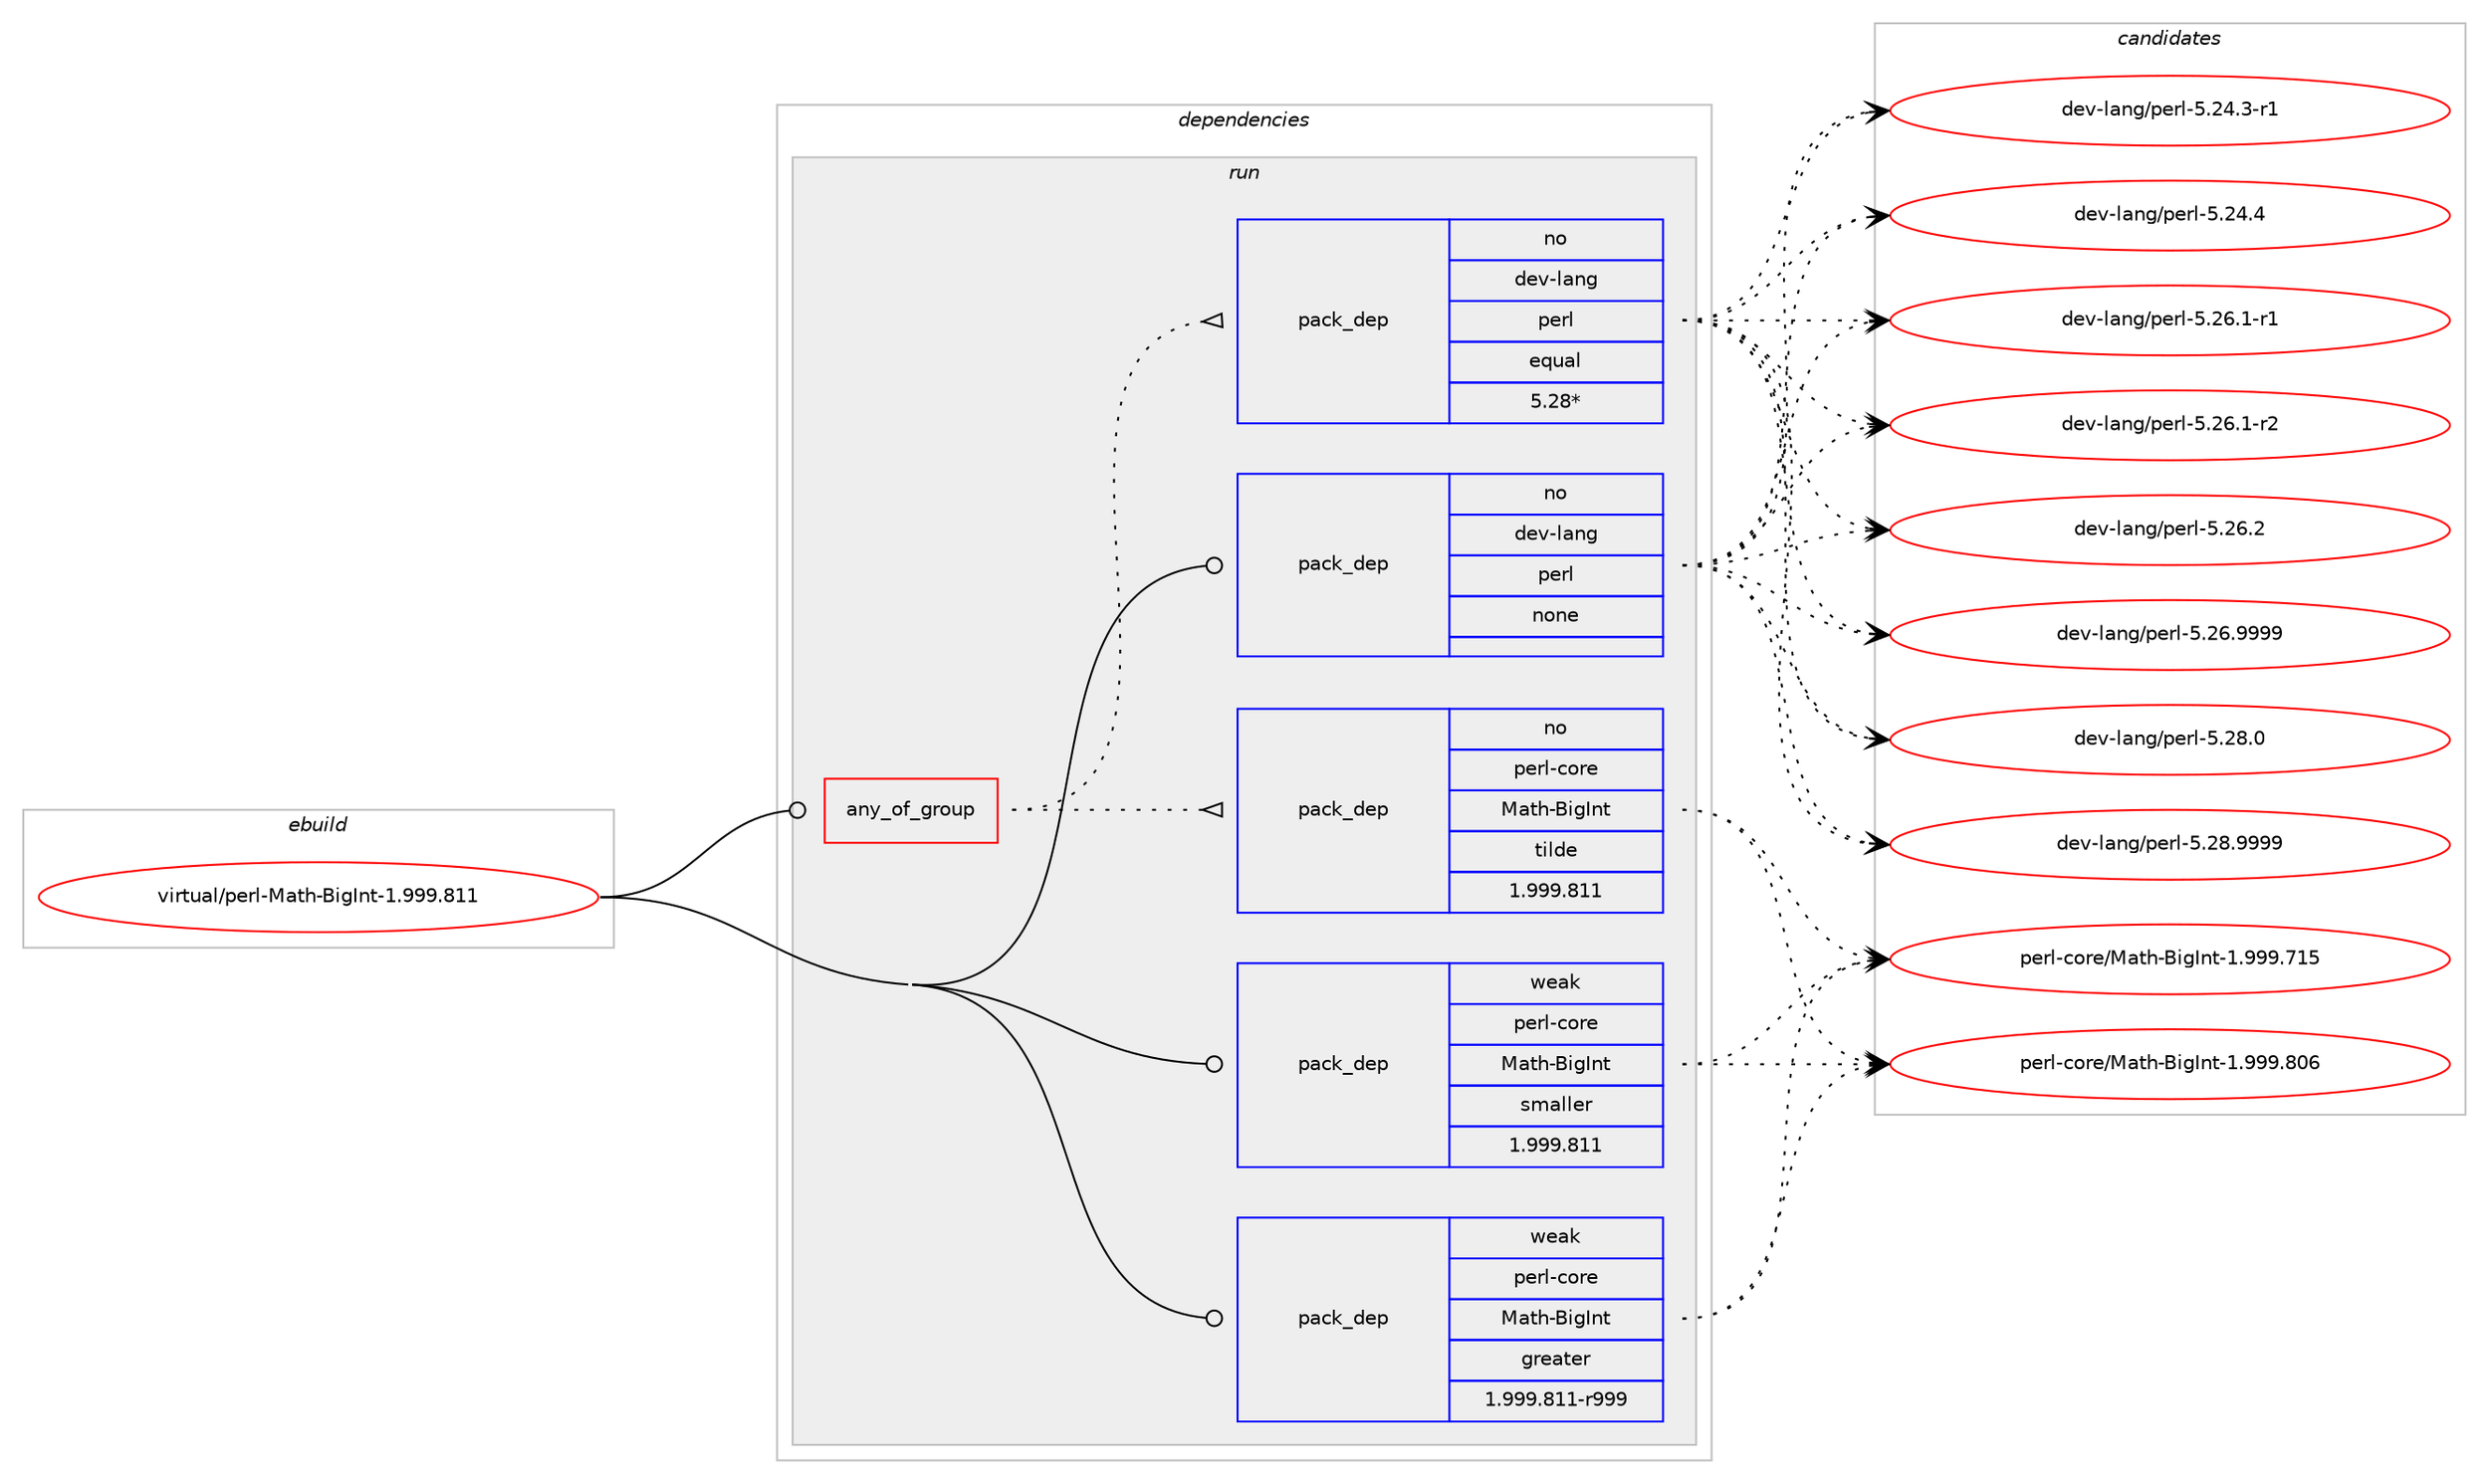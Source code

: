 digraph prolog {

# *************
# Graph options
# *************

newrank=true;
concentrate=true;
compound=true;
graph [rankdir=LR,fontname=Helvetica,fontsize=10,ranksep=1.5];#, ranksep=2.5, nodesep=0.2];
edge  [arrowhead=vee];
node  [fontname=Helvetica,fontsize=10];

# **********
# The ebuild
# **********

subgraph cluster_leftcol {
color=gray;
rank=same;
label=<<i>ebuild</i>>;
id [label="virtual/perl-Math-BigInt-1.999.811", color=red, width=4, href="../virtual/perl-Math-BigInt-1.999.811.svg"];
}

# ****************
# The dependencies
# ****************

subgraph cluster_midcol {
color=gray;
label=<<i>dependencies</i>>;
subgraph cluster_compile {
fillcolor="#eeeeee";
style=filled;
label=<<i>compile</i>>;
}
subgraph cluster_compileandrun {
fillcolor="#eeeeee";
style=filled;
label=<<i>compile and run</i>>;
}
subgraph cluster_run {
fillcolor="#eeeeee";
style=filled;
label=<<i>run</i>>;
subgraph any83 {
dependency1834 [label=<<TABLE BORDER="0" CELLBORDER="1" CELLSPACING="0" CELLPADDING="4"><TR><TD CELLPADDING="10">any_of_group</TD></TR></TABLE>>, shape=none, color=red];subgraph pack1456 {
dependency1835 [label=<<TABLE BORDER="0" CELLBORDER="1" CELLSPACING="0" CELLPADDING="4" WIDTH="220"><TR><TD ROWSPAN="6" CELLPADDING="30">pack_dep</TD></TR><TR><TD WIDTH="110">no</TD></TR><TR><TD>dev-lang</TD></TR><TR><TD>perl</TD></TR><TR><TD>equal</TD></TR><TR><TD>5.28*</TD></TR></TABLE>>, shape=none, color=blue];
}
dependency1834:e -> dependency1835:w [weight=20,style="dotted",arrowhead="oinv"];
subgraph pack1457 {
dependency1836 [label=<<TABLE BORDER="0" CELLBORDER="1" CELLSPACING="0" CELLPADDING="4" WIDTH="220"><TR><TD ROWSPAN="6" CELLPADDING="30">pack_dep</TD></TR><TR><TD WIDTH="110">no</TD></TR><TR><TD>perl-core</TD></TR><TR><TD>Math-BigInt</TD></TR><TR><TD>tilde</TD></TR><TR><TD>1.999.811</TD></TR></TABLE>>, shape=none, color=blue];
}
dependency1834:e -> dependency1836:w [weight=20,style="dotted",arrowhead="oinv"];
}
id:e -> dependency1834:w [weight=20,style="solid",arrowhead="odot"];
subgraph pack1458 {
dependency1837 [label=<<TABLE BORDER="0" CELLBORDER="1" CELLSPACING="0" CELLPADDING="4" WIDTH="220"><TR><TD ROWSPAN="6" CELLPADDING="30">pack_dep</TD></TR><TR><TD WIDTH="110">no</TD></TR><TR><TD>dev-lang</TD></TR><TR><TD>perl</TD></TR><TR><TD>none</TD></TR><TR><TD></TD></TR></TABLE>>, shape=none, color=blue];
}
id:e -> dependency1837:w [weight=20,style="solid",arrowhead="odot"];
subgraph pack1459 {
dependency1838 [label=<<TABLE BORDER="0" CELLBORDER="1" CELLSPACING="0" CELLPADDING="4" WIDTH="220"><TR><TD ROWSPAN="6" CELLPADDING="30">pack_dep</TD></TR><TR><TD WIDTH="110">weak</TD></TR><TR><TD>perl-core</TD></TR><TR><TD>Math-BigInt</TD></TR><TR><TD>greater</TD></TR><TR><TD>1.999.811-r999</TD></TR></TABLE>>, shape=none, color=blue];
}
id:e -> dependency1838:w [weight=20,style="solid",arrowhead="odot"];
subgraph pack1460 {
dependency1839 [label=<<TABLE BORDER="0" CELLBORDER="1" CELLSPACING="0" CELLPADDING="4" WIDTH="220"><TR><TD ROWSPAN="6" CELLPADDING="30">pack_dep</TD></TR><TR><TD WIDTH="110">weak</TD></TR><TR><TD>perl-core</TD></TR><TR><TD>Math-BigInt</TD></TR><TR><TD>smaller</TD></TR><TR><TD>1.999.811</TD></TR></TABLE>>, shape=none, color=blue];
}
id:e -> dependency1839:w [weight=20,style="solid",arrowhead="odot"];
}
}

# **************
# The candidates
# **************

subgraph cluster_choices {
rank=same;
color=gray;
label=<<i>candidates</i>>;

subgraph choice1456 {
color=black;
nodesep=1;
choice100101118451089711010347112101114108455346505246514511449 [label="dev-lang/perl-5.24.3-r1", color=red, width=4,href="../dev-lang/perl-5.24.3-r1.svg"];
choice10010111845108971101034711210111410845534650524652 [label="dev-lang/perl-5.24.4", color=red, width=4,href="../dev-lang/perl-5.24.4.svg"];
choice100101118451089711010347112101114108455346505446494511449 [label="dev-lang/perl-5.26.1-r1", color=red, width=4,href="../dev-lang/perl-5.26.1-r1.svg"];
choice100101118451089711010347112101114108455346505446494511450 [label="dev-lang/perl-5.26.1-r2", color=red, width=4,href="../dev-lang/perl-5.26.1-r2.svg"];
choice10010111845108971101034711210111410845534650544650 [label="dev-lang/perl-5.26.2", color=red, width=4,href="../dev-lang/perl-5.26.2.svg"];
choice10010111845108971101034711210111410845534650544657575757 [label="dev-lang/perl-5.26.9999", color=red, width=4,href="../dev-lang/perl-5.26.9999.svg"];
choice10010111845108971101034711210111410845534650564648 [label="dev-lang/perl-5.28.0", color=red, width=4,href="../dev-lang/perl-5.28.0.svg"];
choice10010111845108971101034711210111410845534650564657575757 [label="dev-lang/perl-5.28.9999", color=red, width=4,href="../dev-lang/perl-5.28.9999.svg"];
dependency1835:e -> choice100101118451089711010347112101114108455346505246514511449:w [style=dotted,weight="100"];
dependency1835:e -> choice10010111845108971101034711210111410845534650524652:w [style=dotted,weight="100"];
dependency1835:e -> choice100101118451089711010347112101114108455346505446494511449:w [style=dotted,weight="100"];
dependency1835:e -> choice100101118451089711010347112101114108455346505446494511450:w [style=dotted,weight="100"];
dependency1835:e -> choice10010111845108971101034711210111410845534650544650:w [style=dotted,weight="100"];
dependency1835:e -> choice10010111845108971101034711210111410845534650544657575757:w [style=dotted,weight="100"];
dependency1835:e -> choice10010111845108971101034711210111410845534650564648:w [style=dotted,weight="100"];
dependency1835:e -> choice10010111845108971101034711210111410845534650564657575757:w [style=dotted,weight="100"];
}
subgraph choice1457 {
color=black;
nodesep=1;
choice112101114108459911111410147779711610445661051037311011645494657575746554953 [label="perl-core/Math-BigInt-1.999.715", color=red, width=4,href="../perl-core/Math-BigInt-1.999.715.svg"];
choice112101114108459911111410147779711610445661051037311011645494657575746564854 [label="perl-core/Math-BigInt-1.999.806", color=red, width=4,href="../perl-core/Math-BigInt-1.999.806.svg"];
dependency1836:e -> choice112101114108459911111410147779711610445661051037311011645494657575746554953:w [style=dotted,weight="100"];
dependency1836:e -> choice112101114108459911111410147779711610445661051037311011645494657575746564854:w [style=dotted,weight="100"];
}
subgraph choice1458 {
color=black;
nodesep=1;
choice100101118451089711010347112101114108455346505246514511449 [label="dev-lang/perl-5.24.3-r1", color=red, width=4,href="../dev-lang/perl-5.24.3-r1.svg"];
choice10010111845108971101034711210111410845534650524652 [label="dev-lang/perl-5.24.4", color=red, width=4,href="../dev-lang/perl-5.24.4.svg"];
choice100101118451089711010347112101114108455346505446494511449 [label="dev-lang/perl-5.26.1-r1", color=red, width=4,href="../dev-lang/perl-5.26.1-r1.svg"];
choice100101118451089711010347112101114108455346505446494511450 [label="dev-lang/perl-5.26.1-r2", color=red, width=4,href="../dev-lang/perl-5.26.1-r2.svg"];
choice10010111845108971101034711210111410845534650544650 [label="dev-lang/perl-5.26.2", color=red, width=4,href="../dev-lang/perl-5.26.2.svg"];
choice10010111845108971101034711210111410845534650544657575757 [label="dev-lang/perl-5.26.9999", color=red, width=4,href="../dev-lang/perl-5.26.9999.svg"];
choice10010111845108971101034711210111410845534650564648 [label="dev-lang/perl-5.28.0", color=red, width=4,href="../dev-lang/perl-5.28.0.svg"];
choice10010111845108971101034711210111410845534650564657575757 [label="dev-lang/perl-5.28.9999", color=red, width=4,href="../dev-lang/perl-5.28.9999.svg"];
dependency1837:e -> choice100101118451089711010347112101114108455346505246514511449:w [style=dotted,weight="100"];
dependency1837:e -> choice10010111845108971101034711210111410845534650524652:w [style=dotted,weight="100"];
dependency1837:e -> choice100101118451089711010347112101114108455346505446494511449:w [style=dotted,weight="100"];
dependency1837:e -> choice100101118451089711010347112101114108455346505446494511450:w [style=dotted,weight="100"];
dependency1837:e -> choice10010111845108971101034711210111410845534650544650:w [style=dotted,weight="100"];
dependency1837:e -> choice10010111845108971101034711210111410845534650544657575757:w [style=dotted,weight="100"];
dependency1837:e -> choice10010111845108971101034711210111410845534650564648:w [style=dotted,weight="100"];
dependency1837:e -> choice10010111845108971101034711210111410845534650564657575757:w [style=dotted,weight="100"];
}
subgraph choice1459 {
color=black;
nodesep=1;
choice112101114108459911111410147779711610445661051037311011645494657575746554953 [label="perl-core/Math-BigInt-1.999.715", color=red, width=4,href="../perl-core/Math-BigInt-1.999.715.svg"];
choice112101114108459911111410147779711610445661051037311011645494657575746564854 [label="perl-core/Math-BigInt-1.999.806", color=red, width=4,href="../perl-core/Math-BigInt-1.999.806.svg"];
dependency1838:e -> choice112101114108459911111410147779711610445661051037311011645494657575746554953:w [style=dotted,weight="100"];
dependency1838:e -> choice112101114108459911111410147779711610445661051037311011645494657575746564854:w [style=dotted,weight="100"];
}
subgraph choice1460 {
color=black;
nodesep=1;
choice112101114108459911111410147779711610445661051037311011645494657575746554953 [label="perl-core/Math-BigInt-1.999.715", color=red, width=4,href="../perl-core/Math-BigInt-1.999.715.svg"];
choice112101114108459911111410147779711610445661051037311011645494657575746564854 [label="perl-core/Math-BigInt-1.999.806", color=red, width=4,href="../perl-core/Math-BigInt-1.999.806.svg"];
dependency1839:e -> choice112101114108459911111410147779711610445661051037311011645494657575746554953:w [style=dotted,weight="100"];
dependency1839:e -> choice112101114108459911111410147779711610445661051037311011645494657575746564854:w [style=dotted,weight="100"];
}
}

}
